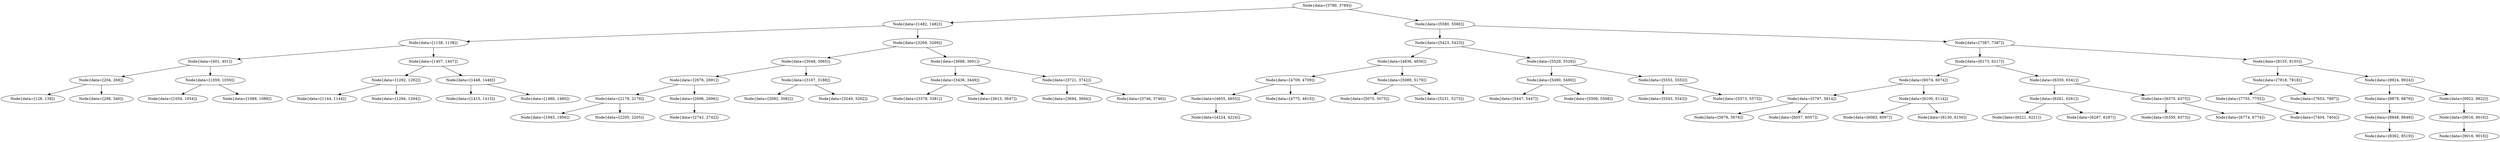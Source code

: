 digraph G{
1018742990 [label="Node{data=[3789, 3789]}"]
1018742990 -> 534643569
534643569 [label="Node{data=[1482, 1482]}"]
534643569 -> 1891673045
1891673045 [label="Node{data=[1138, 1138]}"]
1891673045 -> 1552836537
1552836537 [label="Node{data=[401, 401]}"]
1552836537 -> 638204510
638204510 [label="Node{data=[204, 268]}"]
638204510 -> 1226858597
1226858597 [label="Node{data=[128, 139]}"]
638204510 -> 1007402143
1007402143 [label="Node{data=[298, 340]}"]
1552836537 -> 320321288
320321288 [label="Node{data=[1059, 1059]}"]
320321288 -> 1681434622
1681434622 [label="Node{data=[1054, 1054]}"]
320321288 -> 777113684
777113684 [label="Node{data=[1089, 1089]}"]
1891673045 -> 1331654213
1331654213 [label="Node{data=[1407, 1407]}"]
1331654213 -> 1633566545
1633566545 [label="Node{data=[1292, 1292]}"]
1633566545 -> 1081635795
1081635795 [label="Node{data=[1144, 1144]}"]
1633566545 -> 1619773688
1619773688 [label="Node{data=[1294, 1294]}"]
1331654213 -> 1410514922
1410514922 [label="Node{data=[1448, 1448]}"]
1410514922 -> 1151772302
1151772302 [label="Node{data=[1415, 1415]}"]
1410514922 -> 1195615010
1195615010 [label="Node{data=[1480, 1480]}"]
534643569 -> 2033282874
2033282874 [label="Node{data=[3269, 3269]}"]
2033282874 -> 941453849
941453849 [label="Node{data=[3048, 3065]}"]
941453849 -> 1241395522
1241395522 [label="Node{data=[2676, 2691]}"]
1241395522 -> 335466988
335466988 [label="Node{data=[2179, 2179]}"]
335466988 -> 1640244246
1640244246 [label="Node{data=[1945, 1956]}"]
335466988 -> 848961421
848961421 [label="Node{data=[2205, 2205]}"]
1241395522 -> 173431997
173431997 [label="Node{data=[2696, 2696]}"]
173431997 -> 1875025322
1875025322 [label="Node{data=[2742, 2742]}"]
941453849 -> 795275472
795275472 [label="Node{data=[3167, 3188]}"]
795275472 -> 1298330822
1298330822 [label="Node{data=[3082, 3082]}"]
795275472 -> 1969875555
1969875555 [label="Node{data=[3249, 3262]}"]
2033282874 -> 247269033
247269033 [label="Node{data=[3688, 3691]}"]
247269033 -> 382044126
382044126 [label="Node{data=[3436, 3449]}"]
382044126 -> 1289454852
1289454852 [label="Node{data=[3378, 3381]}"]
382044126 -> 1994085390
1994085390 [label="Node{data=[3613, 3647]}"]
247269033 -> 271944754
271944754 [label="Node{data=[3721, 3742]}"]
271944754 -> 720638621
720638621 [label="Node{data=[3694, 3694]}"]
271944754 -> 974606690
974606690 [label="Node{data=[3746, 3746]}"]
1018742990 -> 373299466
373299466 [label="Node{data=[5580, 5580]}"]
373299466 -> 707281900
707281900 [label="Node{data=[5423, 5423]}"]
707281900 -> 541248718
541248718 [label="Node{data=[4836, 4836]}"]
541248718 -> 551421413
551421413 [label="Node{data=[4709, 4709]}"]
551421413 -> 918606013
918606013 [label="Node{data=[4655, 4655]}"]
918606013 -> 1579139754
1579139754 [label="Node{data=[4224, 4224]}"]
551421413 -> 1754087707
1754087707 [label="Node{data=[4775, 4810]}"]
541248718 -> 942444738
942444738 [label="Node{data=[5089, 5179]}"]
942444738 -> 140110402
140110402 [label="Node{data=[5075, 5075]}"]
942444738 -> 678654833
678654833 [label="Node{data=[5231, 5273]}"]
707281900 -> 720661245
720661245 [label="Node{data=[5529, 5529]}"]
720661245 -> 1979860449
1979860449 [label="Node{data=[5490, 5490]}"]
1979860449 -> 835631769
835631769 [label="Node{data=[5447, 5447]}"]
1979860449 -> 43368234
43368234 [label="Node{data=[5508, 5508]}"]
720661245 -> 197107207
197107207 [label="Node{data=[5553, 5553]}"]
197107207 -> 1878454236
1878454236 [label="Node{data=[5543, 5543]}"]
197107207 -> 724081353
724081353 [label="Node{data=[5573, 5573]}"]
373299466 -> 82517097
82517097 [label="Node{data=[7387, 7387]}"]
82517097 -> 1943266645
1943266645 [label="Node{data=[6173, 6217]}"]
1943266645 -> 721648892
721648892 [label="Node{data=[6074, 6074]}"]
721648892 -> 1150436743
1150436743 [label="Node{data=[5797, 5814]}"]
1150436743 -> 407241000
407241000 [label="Node{data=[5676, 5676]}"]
1150436743 -> 1960031800
1960031800 [label="Node{data=[6057, 6057]}"]
721648892 -> 1149747394
1149747394 [label="Node{data=[6100, 6114]}"]
1149747394 -> 309271464
309271464 [label="Node{data=[6083, 6097]}"]
1149747394 -> 973604748
973604748 [label="Node{data=[6130, 6150]}"]
1943266645 -> 1401095299
1401095299 [label="Node{data=[6330, 6341]}"]
1401095299 -> 704143329
704143329 [label="Node{data=[6261, 6261]}"]
704143329 -> 1134601005
1134601005 [label="Node{data=[6221, 6221]}"]
704143329 -> 963573938
963573938 [label="Node{data=[6287, 6287]}"]
1401095299 -> 1921143808
1921143808 [label="Node{data=[6375, 6375]}"]
1921143808 -> 435034854
435034854 [label="Node{data=[6359, 6373]}"]
1921143808 -> 1594981181
1594981181 [label="Node{data=[6774, 6774]}"]
82517097 -> 292856581
292856581 [label="Node{data=[8155, 8155]}"]
292856581 -> 1907808127
1907808127 [label="Node{data=[7818, 7818]}"]
1907808127 -> 409393797
409393797 [label="Node{data=[7755, 7755]}"]
409393797 -> 1291485735
1291485735 [label="Node{data=[7404, 7404]}"]
1907808127 -> 2015521846
2015521846 [label="Node{data=[7853, 7897]}"]
292856581 -> 1063801186
1063801186 [label="Node{data=[8924, 8924]}"]
1063801186 -> 301205240
301205240 [label="Node{data=[8879, 8879]}"]
301205240 -> 159860059
159860059 [label="Node{data=[8848, 8848]}"]
159860059 -> 1647303553
1647303553 [label="Node{data=[8362, 8519]}"]
1063801186 -> 523331047
523331047 [label="Node{data=[9922, 9922]}"]
523331047 -> 784556863
784556863 [label="Node{data=[9016, 9016]}"]
784556863 -> 492656161
492656161 [label="Node{data=[9016, 9016]}"]
}